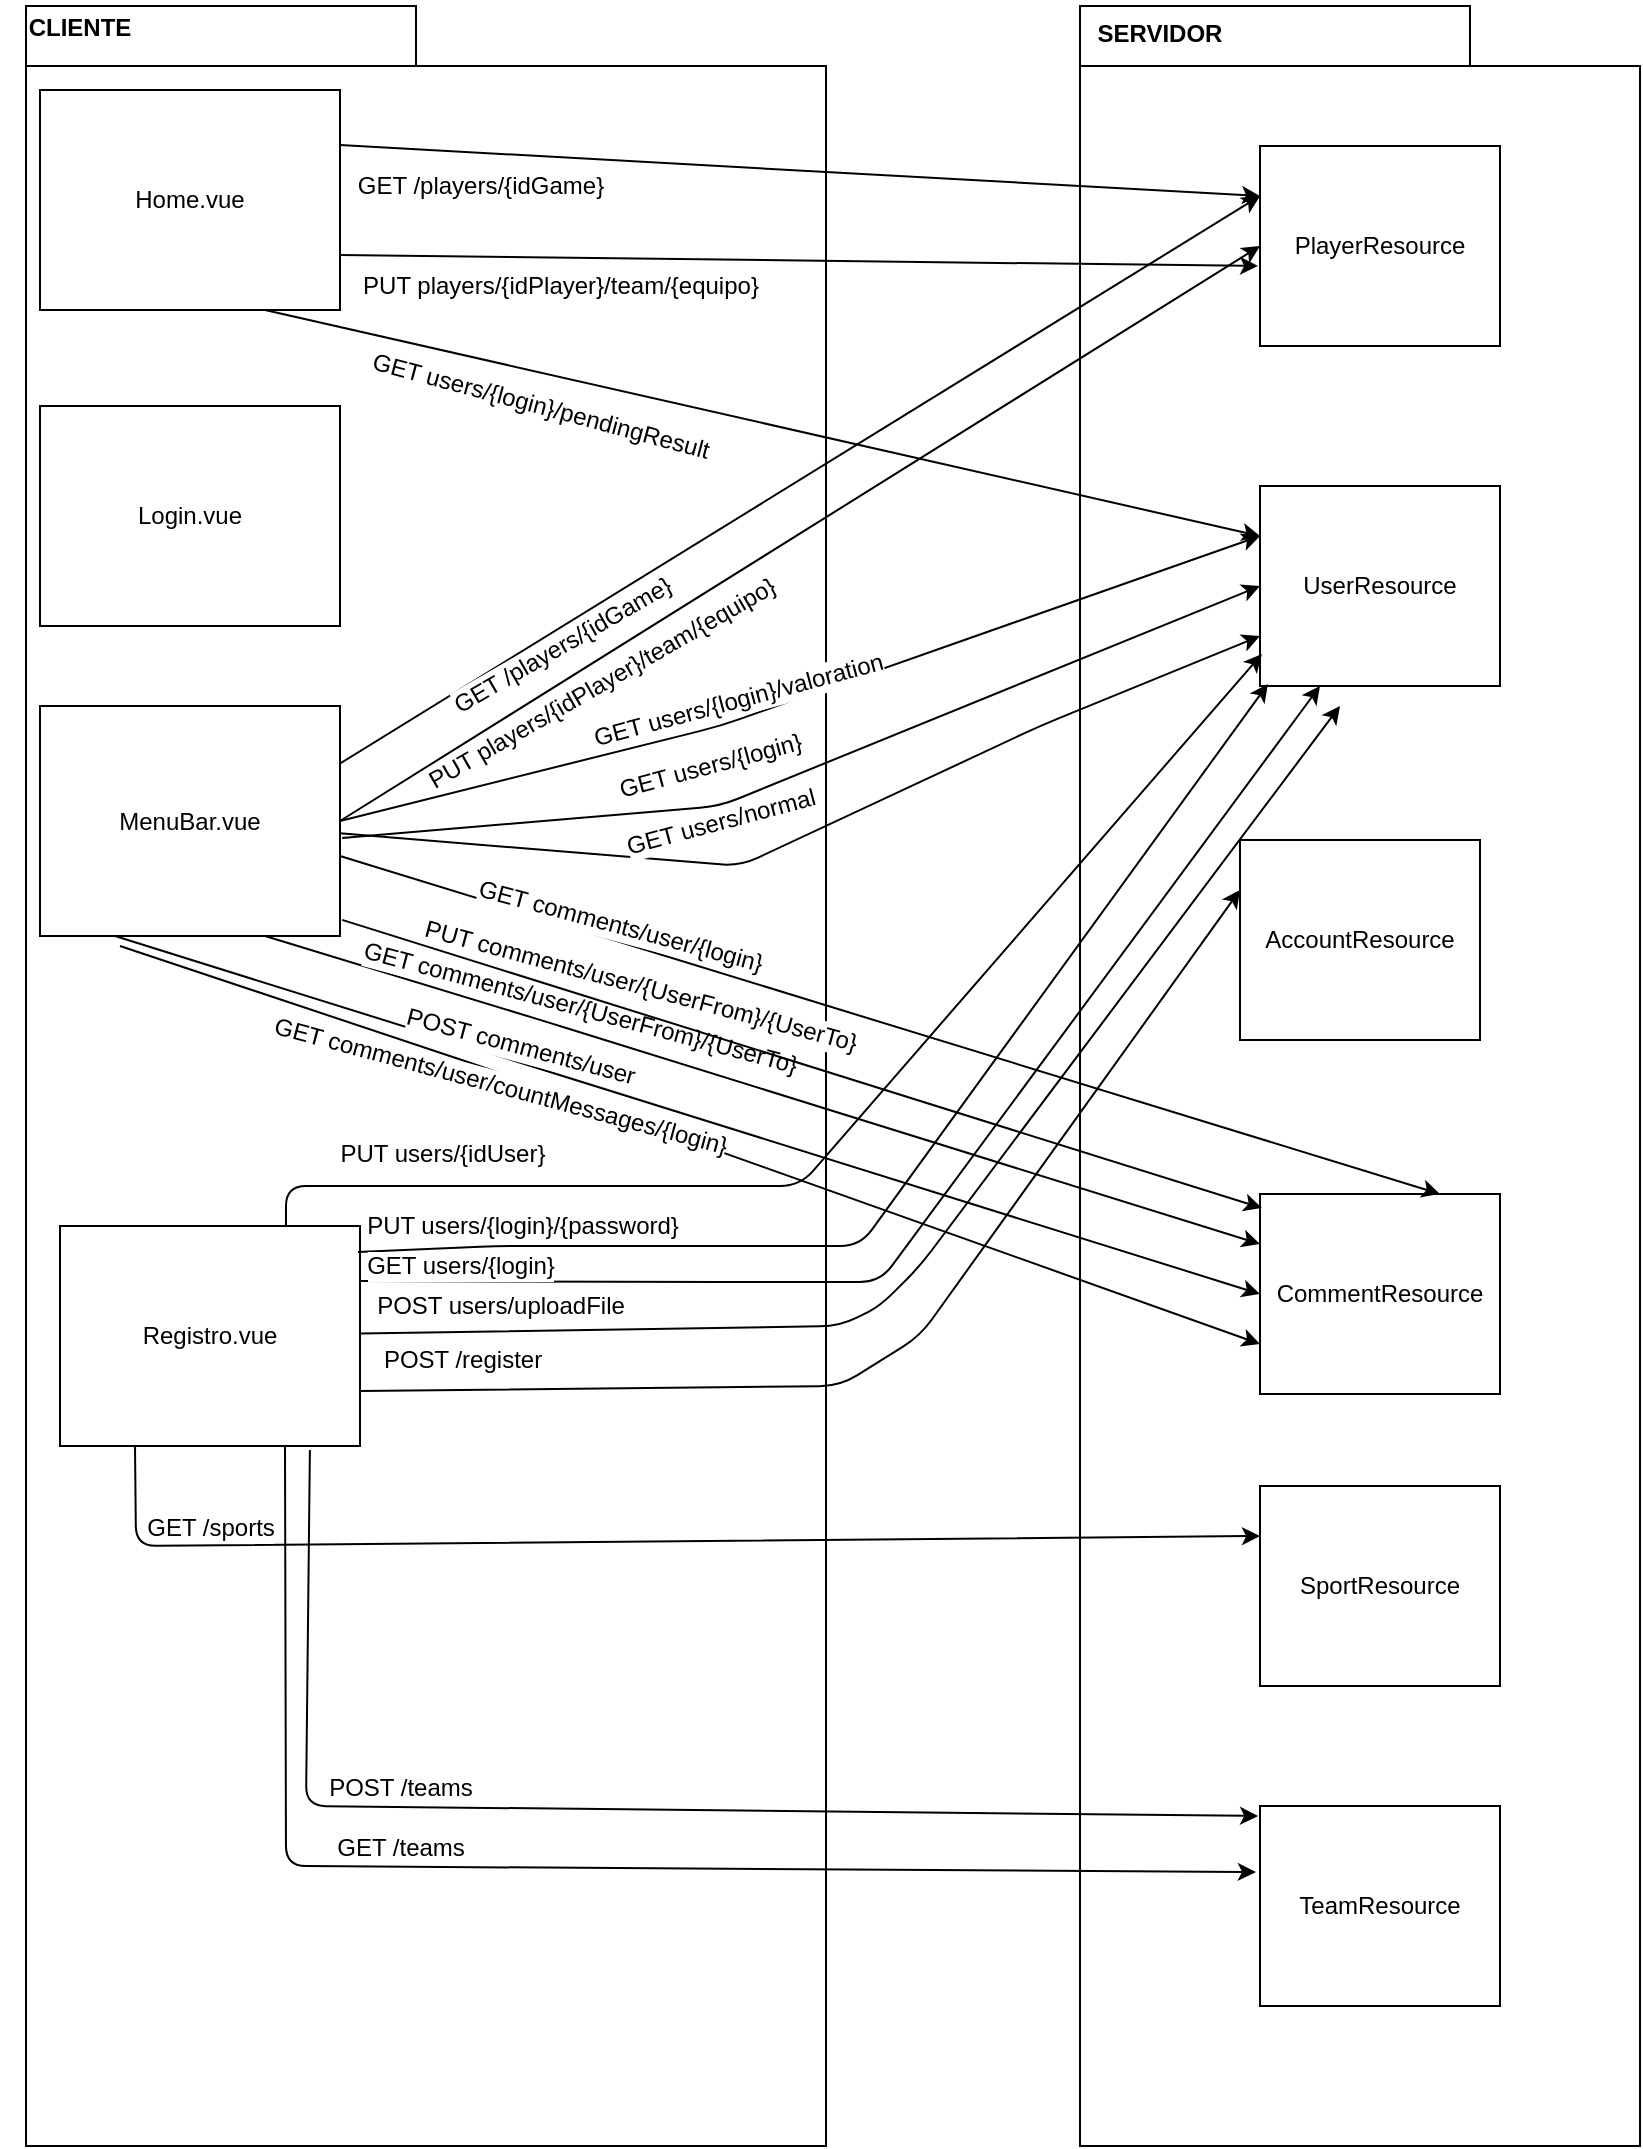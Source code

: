 <mxfile version="10.7.3" type="device"><diagram id="qDRfGwPWwqNrgD3D_uTH" name="Page-1"><mxGraphModel dx="918" dy="1701" grid="1" gridSize="10" guides="1" tooltips="1" connect="1" arrows="1" fold="1" page="1" pageScale="1" pageWidth="827" pageHeight="1169" math="0" shadow="0"><root><mxCell id="0"/><mxCell id="1" parent="0"/><mxCell id="4OftyYT4Xu0uSEjtU4bf-14" value="" style="shape=folder;fontStyle=1;spacingTop=10;tabWidth=195;tabHeight=30;tabPosition=left;html=1;gradientColor=none;" vertex="1" parent="1"><mxGeometry x="540" y="-10" width="280" height="1070" as="geometry"/></mxCell><mxCell id="4OftyYT4Xu0uSEjtU4bf-13" value="" style="shape=folder;fontStyle=1;spacingTop=10;tabWidth=195;tabHeight=30;tabPosition=left;html=1;gradientColor=none;" vertex="1" parent="1"><mxGeometry x="13" y="-10" width="400" height="1070" as="geometry"/></mxCell><mxCell id="4OftyYT4Xu0uSEjtU4bf-1" value="Home.vue" style="rounded=0;whiteSpace=wrap;html=1;" vertex="1" parent="1"><mxGeometry x="20" y="32" width="150" height="110" as="geometry"/></mxCell><mxCell id="4OftyYT4Xu0uSEjtU4bf-12" value="Login.vue" style="rounded=0;whiteSpace=wrap;html=1;" vertex="1" parent="1"><mxGeometry x="20" y="190" width="150" height="110" as="geometry"/></mxCell><mxCell id="4OftyYT4Xu0uSEjtU4bf-15" value="CLIENTE" style="text;align=center;fontStyle=1;verticalAlign=middle;spacingLeft=3;spacingRight=3;strokeColor=none;rotatable=0;points=[[0,0.5],[1,0.5]];portConstraint=eastwest;gradientColor=none;" vertex="1" parent="1"><mxGeometry y="-13" width="80" height="26" as="geometry"/></mxCell><mxCell id="4OftyYT4Xu0uSEjtU4bf-16" value="SERVIDOR" style="text;align=center;fontStyle=1;verticalAlign=middle;spacingLeft=3;spacingRight=3;strokeColor=none;rotatable=0;points=[[0,0.5],[1,0.5]];portConstraint=eastwest;gradientColor=none;" vertex="1" parent="1"><mxGeometry x="540" y="-10" width="80" height="26" as="geometry"/></mxCell><mxCell id="4OftyYT4Xu0uSEjtU4bf-37" style="edgeStyle=orthogonalEdgeStyle;rounded=0;orthogonalLoop=1;jettySize=auto;html=1;exitX=0.75;exitY=1;exitDx=0;exitDy=0;entryX=0.75;entryY=1;entryDx=0;entryDy=0;" edge="1" parent="1" source="4OftyYT4Xu0uSEjtU4bf-27" target="4OftyYT4Xu0uSEjtU4bf-27"><mxGeometry relative="1" as="geometry"><mxPoint x="110" y="415" as="targetPoint"/></mxGeometry></mxCell><mxCell id="4OftyYT4Xu0uSEjtU4bf-27" value="MenuBar.vue" style="rounded=0;whiteSpace=wrap;html=1;" vertex="1" parent="1"><mxGeometry x="20" y="340" width="150" height="115" as="geometry"/></mxCell><mxCell id="4OftyYT4Xu0uSEjtU4bf-54" value="Registro.vue" style="rounded=0;whiteSpace=wrap;html=1;" vertex="1" parent="1"><mxGeometry x="30" y="600" width="150" height="110" as="geometry"/></mxCell><mxCell id="4OftyYT4Xu0uSEjtU4bf-55" value="UserResource" style="rounded=0;whiteSpace=wrap;html=1;" vertex="1" parent="1"><mxGeometry x="630" y="230" width="120" height="100" as="geometry"/></mxCell><mxCell id="4OftyYT4Xu0uSEjtU4bf-65" value="CommentResource" style="rounded=0;whiteSpace=wrap;html=1;" vertex="1" parent="1"><mxGeometry x="630" y="584" width="120" height="100" as="geometry"/></mxCell><mxCell id="4OftyYT4Xu0uSEjtU4bf-73" value="PlayerResource" style="rounded=0;whiteSpace=wrap;html=1;" vertex="1" parent="1"><mxGeometry x="630" y="60" width="120" height="100" as="geometry"/></mxCell><mxCell id="4OftyYT4Xu0uSEjtU4bf-158" value="" style="endArrow=classic;html=1;entryX=0;entryY=0.25;entryDx=0;entryDy=0;exitX=1;exitY=0.25;exitDx=0;exitDy=0;" edge="1" parent="1" source="4OftyYT4Xu0uSEjtU4bf-1" target="4OftyYT4Xu0uSEjtU4bf-73"><mxGeometry width="50" height="50" relative="1" as="geometry"><mxPoint x="180" y="70" as="sourcePoint"/><mxPoint x="630" y="498" as="targetPoint"/><Array as="points"/></mxGeometry></mxCell><mxCell id="4OftyYT4Xu0uSEjtU4bf-159" value="GET /players/{idGame}" style="text;html=1;resizable=0;points=[];align=center;verticalAlign=middle;labelBackgroundColor=#ffffff;rotation=0;" vertex="1" connectable="0" parent="4OftyYT4Xu0uSEjtU4bf-158"><mxGeometry x="-0.91" y="-1" relative="1" as="geometry"><mxPoint x="49" y="18" as="offset"/></mxGeometry></mxCell><mxCell id="4OftyYT4Xu0uSEjtU4bf-182" value="" style="endArrow=classic;html=1;entryX=-0.008;entryY=0.6;entryDx=0;entryDy=0;exitX=1;exitY=0.75;exitDx=0;exitDy=0;entryPerimeter=0;" edge="1" parent="1" source="4OftyYT4Xu0uSEjtU4bf-1" target="4OftyYT4Xu0uSEjtU4bf-73"><mxGeometry width="50" height="50" relative="1" as="geometry"><mxPoint x="180" y="70" as="sourcePoint"/><mxPoint x="640" y="95" as="targetPoint"/><Array as="points"/></mxGeometry></mxCell><mxCell id="4OftyYT4Xu0uSEjtU4bf-183" value="PUT players/{idPlayer}/team/{equipo}&lt;br&gt;" style="text;html=1;resizable=0;points=[];align=center;verticalAlign=middle;labelBackgroundColor=#ffffff;rotation=0;" vertex="1" connectable="0" parent="4OftyYT4Xu0uSEjtU4bf-182"><mxGeometry x="-0.91" y="-1" relative="1" as="geometry"><mxPoint x="89" y="14" as="offset"/></mxGeometry></mxCell><mxCell id="4OftyYT4Xu0uSEjtU4bf-184" value="" style="endArrow=classic;html=1;entryX=0;entryY=0.25;entryDx=0;entryDy=0;exitX=0.75;exitY=1;exitDx=0;exitDy=0;" edge="1" parent="1" source="4OftyYT4Xu0uSEjtU4bf-1" target="4OftyYT4Xu0uSEjtU4bf-55"><mxGeometry width="50" height="50" relative="1" as="geometry"><mxPoint x="180" y="125" as="sourcePoint"/><mxPoint x="639" y="130" as="targetPoint"/><Array as="points"/></mxGeometry></mxCell><mxCell id="4OftyYT4Xu0uSEjtU4bf-185" value="GET users/{login}/pendingResult&lt;br&gt;" style="text;html=1;resizable=0;points=[];align=center;verticalAlign=middle;labelBackgroundColor=#ffffff;rotation=15;" vertex="1" connectable="0" parent="4OftyYT4Xu0uSEjtU4bf-184"><mxGeometry x="-0.91" y="-1" relative="1" as="geometry"><mxPoint x="115" y="42" as="offset"/></mxGeometry></mxCell><mxCell id="4OftyYT4Xu0uSEjtU4bf-186" value="" style="endArrow=classic;html=1;entryX=0;entryY=0.25;entryDx=0;entryDy=0;exitX=1;exitY=0.25;exitDx=0;exitDy=0;" edge="1" parent="1" source="4OftyYT4Xu0uSEjtU4bf-27" target="4OftyYT4Xu0uSEjtU4bf-73"><mxGeometry width="50" height="50" relative="1" as="geometry"><mxPoint x="180" y="70" as="sourcePoint"/><mxPoint x="640" y="95" as="targetPoint"/><Array as="points"/></mxGeometry></mxCell><mxCell id="4OftyYT4Xu0uSEjtU4bf-187" value="GET /players/{idGame}" style="text;html=1;resizable=0;points=[];align=center;verticalAlign=middle;labelBackgroundColor=#ffffff;rotation=-30;" vertex="1" connectable="0" parent="4OftyYT4Xu0uSEjtU4bf-186"><mxGeometry x="-0.91" y="-1" relative="1" as="geometry"><mxPoint x="89" y="-47" as="offset"/></mxGeometry></mxCell><mxCell id="4OftyYT4Xu0uSEjtU4bf-188" value="" style="endArrow=classic;html=1;entryX=0;entryY=0.5;entryDx=0;entryDy=0;exitX=1;exitY=0.5;exitDx=0;exitDy=0;" edge="1" parent="1" source="4OftyYT4Xu0uSEjtU4bf-27" target="4OftyYT4Xu0uSEjtU4bf-73"><mxGeometry width="50" height="50" relative="1" as="geometry"><mxPoint x="180" y="125" as="sourcePoint"/><mxPoint x="639" y="130" as="targetPoint"/><Array as="points"/></mxGeometry></mxCell><mxCell id="4OftyYT4Xu0uSEjtU4bf-189" value="PUT players/{idPlayer}/team/{equipo}&lt;br&gt;" style="text;html=1;resizable=0;points=[];align=center;verticalAlign=middle;labelBackgroundColor=#ffffff;rotation=-30;" vertex="1" connectable="0" parent="4OftyYT4Xu0uSEjtU4bf-188"><mxGeometry x="-0.91" y="-1" relative="1" as="geometry"><mxPoint x="109" y="-56" as="offset"/></mxGeometry></mxCell><mxCell id="4OftyYT4Xu0uSEjtU4bf-190" value="" style="endArrow=classic;html=1;entryX=0;entryY=0.25;entryDx=0;entryDy=0;exitX=0.75;exitY=1;exitDx=0;exitDy=0;" edge="1" parent="1" source="4OftyYT4Xu0uSEjtU4bf-27" target="4OftyYT4Xu0uSEjtU4bf-65"><mxGeometry width="50" height="50" relative="1" as="geometry"><mxPoint x="180" y="408" as="sourcePoint"/><mxPoint x="640" y="120" as="targetPoint"/><Array as="points"><mxPoint x="280" y="500"/></Array></mxGeometry></mxCell><mxCell id="4OftyYT4Xu0uSEjtU4bf-191" value="GET comments/user/{UserFrom}/{UserTo}&lt;br&gt;" style="text;html=1;resizable=0;points=[];align=center;verticalAlign=middle;labelBackgroundColor=#ffffff;rotation=15;" vertex="1" connectable="0" parent="4OftyYT4Xu0uSEjtU4bf-190"><mxGeometry x="-0.91" y="-1" relative="1" as="geometry"><mxPoint x="135.5" y="27.5" as="offset"/></mxGeometry></mxCell><mxCell id="4OftyYT4Xu0uSEjtU4bf-192" value="" style="endArrow=classic;html=1;entryX=0;entryY=0.5;entryDx=0;entryDy=0;exitX=0.25;exitY=1;exitDx=0;exitDy=0;" edge="1" parent="1" source="4OftyYT4Xu0uSEjtU4bf-27" target="4OftyYT4Xu0uSEjtU4bf-65"><mxGeometry width="50" height="50" relative="1" as="geometry"><mxPoint x="180" y="430.14" as="sourcePoint"/><mxPoint x="640" y="569" as="targetPoint"/><Array as="points"/></mxGeometry></mxCell><mxCell id="4OftyYT4Xu0uSEjtU4bf-193" value="POST comments/user&lt;br&gt;" style="text;html=1;resizable=0;points=[];align=center;verticalAlign=middle;labelBackgroundColor=#ffffff;rotation=15;" vertex="1" connectable="0" parent="4OftyYT4Xu0uSEjtU4bf-192"><mxGeometry x="-0.91" y="-1" relative="1" as="geometry"><mxPoint x="176.5" y="46" as="offset"/></mxGeometry></mxCell><mxCell id="4OftyYT4Xu0uSEjtU4bf-194" value="" style="endArrow=classic;html=1;entryX=0;entryY=0.5;entryDx=0;entryDy=0;exitX=1.007;exitY=0.574;exitDx=0;exitDy=0;exitPerimeter=0;" edge="1" parent="1" source="4OftyYT4Xu0uSEjtU4bf-27" target="4OftyYT4Xu0uSEjtU4bf-55"><mxGeometry width="50" height="50" relative="1" as="geometry"><mxPoint x="180" y="430.14" as="sourcePoint"/><mxPoint x="640" y="569" as="targetPoint"/><Array as="points"><mxPoint x="360" y="390"/></Array></mxGeometry></mxCell><mxCell id="4OftyYT4Xu0uSEjtU4bf-195" value="GET users/{login}&lt;br&gt;" style="text;html=1;resizable=0;points=[];align=center;verticalAlign=middle;labelBackgroundColor=#ffffff;rotation=-15;" vertex="1" connectable="0" parent="4OftyYT4Xu0uSEjtU4bf-194"><mxGeometry x="-0.91" y="-1" relative="1" as="geometry"><mxPoint x="162" y="-35" as="offset"/></mxGeometry></mxCell><mxCell id="4OftyYT4Xu0uSEjtU4bf-196" value="" style="endArrow=classic;html=1;entryX=0.75;entryY=0;entryDx=0;entryDy=0;exitX=1;exitY=0.652;exitDx=0;exitDy=0;exitPerimeter=0;" edge="1" parent="1" source="4OftyYT4Xu0uSEjtU4bf-27" target="4OftyYT4Xu0uSEjtU4bf-65"><mxGeometry width="50" height="50" relative="1" as="geometry"><mxPoint x="180" y="430.14" as="sourcePoint"/><mxPoint x="640" y="569" as="targetPoint"/><Array as="points"/></mxGeometry></mxCell><mxCell id="4OftyYT4Xu0uSEjtU4bf-197" value="PUT comments/user/{UserFrom}/{UserTo}&lt;br&gt;" style="text;html=1;resizable=0;points=[];align=center;verticalAlign=middle;labelBackgroundColor=#ffffff;rotation=15;" vertex="1" connectable="0" parent="4OftyYT4Xu0uSEjtU4bf-196"><mxGeometry x="-0.91" y="-1" relative="1" as="geometry"><mxPoint x="125.5" y="56.5" as="offset"/></mxGeometry></mxCell><mxCell id="4OftyYT4Xu0uSEjtU4bf-198" value="" style="endArrow=classic;html=1;entryX=0;entryY=0.75;entryDx=0;entryDy=0;" edge="1" parent="1" target="4OftyYT4Xu0uSEjtU4bf-65"><mxGeometry width="50" height="50" relative="1" as="geometry"><mxPoint x="60" y="460" as="sourcePoint"/><mxPoint x="640" y="594" as="targetPoint"/><Array as="points"><mxPoint x="240" y="520"/></Array></mxGeometry></mxCell><mxCell id="4OftyYT4Xu0uSEjtU4bf-199" value="GET comments/user/countMessages/{login}&lt;br&gt;" style="text;html=1;resizable=0;points=[];align=center;verticalAlign=middle;labelBackgroundColor=#ffffff;rotation=15;" vertex="1" connectable="0" parent="4OftyYT4Xu0uSEjtU4bf-198"><mxGeometry x="-0.91" y="-1" relative="1" as="geometry"><mxPoint x="164.5" y="60.5" as="offset"/></mxGeometry></mxCell><mxCell id="4OftyYT4Xu0uSEjtU4bf-200" value="" style="endArrow=classic;html=1;entryX=0.008;entryY=0.07;entryDx=0;entryDy=0;entryPerimeter=0;exitX=1.007;exitY=0.93;exitDx=0;exitDy=0;exitPerimeter=0;" edge="1" parent="1" source="4OftyYT4Xu0uSEjtU4bf-27" target="4OftyYT4Xu0uSEjtU4bf-65"><mxGeometry width="50" height="50" relative="1" as="geometry"><mxPoint x="180" y="425" as="sourcePoint"/><mxPoint x="700" y="544" as="targetPoint"/><Array as="points"/></mxGeometry></mxCell><mxCell id="4OftyYT4Xu0uSEjtU4bf-201" value="GET comments/user/{login}&lt;br&gt;" style="text;html=1;resizable=0;points=[];align=center;verticalAlign=middle;labelBackgroundColor=#ffffff;rotation=15;" vertex="1" connectable="0" parent="4OftyYT4Xu0uSEjtU4bf-200"><mxGeometry x="-0.91" y="-1" relative="1" as="geometry"><mxPoint x="118.5" y="-4.5" as="offset"/></mxGeometry></mxCell><mxCell id="4OftyYT4Xu0uSEjtU4bf-202" value="" style="endArrow=classic;html=1;entryX=0;entryY=0.25;entryDx=0;entryDy=0;exitX=1;exitY=0.5;exitDx=0;exitDy=0;" edge="1" parent="1" source="4OftyYT4Xu0uSEjtU4bf-27" target="4OftyYT4Xu0uSEjtU4bf-55"><mxGeometry width="50" height="50" relative="1" as="geometry"><mxPoint x="181" y="416" as="sourcePoint"/><mxPoint x="640" y="440" as="targetPoint"/><Array as="points"><mxPoint x="360" y="350"/></Array></mxGeometry></mxCell><mxCell id="4OftyYT4Xu0uSEjtU4bf-203" value="GET users/{login}/valoration&lt;br&gt;" style="text;html=1;resizable=0;points=[];align=center;verticalAlign=middle;labelBackgroundColor=#ffffff;rotation=-15;" vertex="1" connectable="0" parent="4OftyYT4Xu0uSEjtU4bf-202"><mxGeometry x="-0.91" y="-1" relative="1" as="geometry"><mxPoint x="178" y="-56" as="offset"/></mxGeometry></mxCell><mxCell id="4OftyYT4Xu0uSEjtU4bf-204" value="" style="endArrow=classic;html=1;entryX=0;entryY=0.75;entryDx=0;entryDy=0;" edge="1" parent="1" source="4OftyYT4Xu0uSEjtU4bf-27" target="4OftyYT4Xu0uSEjtU4bf-55"><mxGeometry width="50" height="50" relative="1" as="geometry"><mxPoint x="181" y="416" as="sourcePoint"/><mxPoint x="640" y="440" as="targetPoint"/><Array as="points"><mxPoint x="370" y="420"/><mxPoint x="520" y="350"/></Array></mxGeometry></mxCell><mxCell id="4OftyYT4Xu0uSEjtU4bf-205" value="GET users/normal&lt;br&gt;" style="text;html=1;resizable=0;points=[];align=center;verticalAlign=middle;labelBackgroundColor=#ffffff;rotation=-15;" vertex="1" connectable="0" parent="4OftyYT4Xu0uSEjtU4bf-204"><mxGeometry x="-0.91" y="-1" relative="1" as="geometry"><mxPoint x="168" y="-9" as="offset"/></mxGeometry></mxCell><mxCell id="4OftyYT4Xu0uSEjtU4bf-206" value="" style="endArrow=classic;html=1;entryX=0.25;entryY=1;entryDx=0;entryDy=0;exitX=1;exitY=0.25;exitDx=0;exitDy=0;" edge="1" parent="1" source="4OftyYT4Xu0uSEjtU4bf-54" target="4OftyYT4Xu0uSEjtU4bf-55"><mxGeometry width="50" height="50" relative="1" as="geometry"><mxPoint x="181" y="416" as="sourcePoint"/><mxPoint x="640" y="440" as="targetPoint"/><Array as="points"><mxPoint x="370" y="628"/><mxPoint x="440" y="628"/></Array></mxGeometry></mxCell><mxCell id="4OftyYT4Xu0uSEjtU4bf-207" value="PUT users/{login}/{password}&lt;br&gt;" style="text;html=1;resizable=0;points=[];align=center;verticalAlign=middle;labelBackgroundColor=#ffffff;rotation=0;" vertex="1" connectable="0" parent="4OftyYT4Xu0uSEjtU4bf-206"><mxGeometry x="-0.91" y="-1" relative="1" as="geometry"><mxPoint x="52" y="-29" as="offset"/></mxGeometry></mxCell><mxCell id="4OftyYT4Xu0uSEjtU4bf-208" value="AccountResource" style="rounded=0;whiteSpace=wrap;html=1;" vertex="1" parent="1"><mxGeometry x="620" y="407" width="120" height="100" as="geometry"/></mxCell><mxCell id="4OftyYT4Xu0uSEjtU4bf-209" value="" style="endArrow=classic;html=1;entryX=0;entryY=0.25;entryDx=0;entryDy=0;exitX=1;exitY=0.75;exitDx=0;exitDy=0;" edge="1" parent="1" source="4OftyYT4Xu0uSEjtU4bf-54" target="4OftyYT4Xu0uSEjtU4bf-208"><mxGeometry width="50" height="50" relative="1" as="geometry"><mxPoint x="190" y="638" as="sourcePoint"/><mxPoint x="670" y="340" as="targetPoint"/><Array as="points"><mxPoint x="420" y="680"/><mxPoint x="460" y="655"/></Array></mxGeometry></mxCell><mxCell id="4OftyYT4Xu0uSEjtU4bf-210" value="POST /register&lt;br&gt;" style="text;html=1;resizable=0;points=[];align=center;verticalAlign=middle;labelBackgroundColor=#ffffff;rotation=0;" vertex="1" connectable="0" parent="4OftyYT4Xu0uSEjtU4bf-209"><mxGeometry x="-0.91" y="-1" relative="1" as="geometry"><mxPoint x="25" y="-16" as="offset"/></mxGeometry></mxCell><mxCell id="4OftyYT4Xu0uSEjtU4bf-211" value="" style="endArrow=classic;html=1;entryX=0.008;entryY=0.84;entryDx=0;entryDy=0;entryPerimeter=0;" edge="1" parent="1" target="4OftyYT4Xu0uSEjtU4bf-55"><mxGeometry width="50" height="50" relative="1" as="geometry"><mxPoint x="143" y="600" as="sourcePoint"/><mxPoint x="670" y="340" as="targetPoint"/><Array as="points"><mxPoint x="143" y="580"/><mxPoint x="400" y="580"/></Array></mxGeometry></mxCell><mxCell id="4OftyYT4Xu0uSEjtU4bf-212" value="PUT users/{idUser}&lt;br&gt;" style="text;html=1;resizable=0;points=[];align=center;verticalAlign=middle;labelBackgroundColor=#ffffff;rotation=0;" vertex="1" connectable="0" parent="4OftyYT4Xu0uSEjtU4bf-211"><mxGeometry x="-0.91" y="-1" relative="1" as="geometry"><mxPoint x="69" y="-17" as="offset"/></mxGeometry></mxCell><mxCell id="4OftyYT4Xu0uSEjtU4bf-213" value="" style="endArrow=classic;html=1;entryX=0.25;entryY=1;entryDx=0;entryDy=0;" edge="1" parent="1" source="4OftyYT4Xu0uSEjtU4bf-54"><mxGeometry width="50" height="50" relative="1" as="geometry"><mxPoint x="190" y="638" as="sourcePoint"/><mxPoint x="670" y="340" as="targetPoint"/><Array as="points"><mxPoint x="420" y="650"/><mxPoint x="440" y="640"/><mxPoint x="460" y="620"/></Array></mxGeometry></mxCell><mxCell id="4OftyYT4Xu0uSEjtU4bf-214" value="POST users/uploadFile&lt;br&gt;" style="text;html=1;resizable=0;points=[];align=center;verticalAlign=middle;labelBackgroundColor=#ffffff;rotation=0;" vertex="1" connectable="0" parent="4OftyYT4Xu0uSEjtU4bf-213"><mxGeometry x="-0.91" y="-1" relative="1" as="geometry"><mxPoint x="41" y="-14.5" as="offset"/></mxGeometry></mxCell><mxCell id="4OftyYT4Xu0uSEjtU4bf-215" value="SportResource" style="rounded=0;whiteSpace=wrap;html=1;" vertex="1" parent="1"><mxGeometry x="630" y="730" width="120" height="100" as="geometry"/></mxCell><mxCell id="4OftyYT4Xu0uSEjtU4bf-216" value="" style="endArrow=classic;html=1;entryX=0;entryY=0.25;entryDx=0;entryDy=0;exitX=0.25;exitY=1;exitDx=0;exitDy=0;" edge="1" parent="1" source="4OftyYT4Xu0uSEjtU4bf-54" target="4OftyYT4Xu0uSEjtU4bf-215"><mxGeometry width="50" height="50" relative="1" as="geometry"><mxPoint x="190" y="693" as="sourcePoint"/><mxPoint x="630" y="442" as="targetPoint"/><Array as="points"><mxPoint x="68" y="760"/></Array></mxGeometry></mxCell><mxCell id="4OftyYT4Xu0uSEjtU4bf-217" value="GET /sports&lt;br&gt;" style="text;html=1;resizable=0;points=[];align=center;verticalAlign=middle;labelBackgroundColor=#ffffff;rotation=0;" vertex="1" connectable="0" parent="4OftyYT4Xu0uSEjtU4bf-216"><mxGeometry x="-0.91" y="-1" relative="1" as="geometry"><mxPoint x="38" y="13" as="offset"/></mxGeometry></mxCell><mxCell id="4OftyYT4Xu0uSEjtU4bf-218" value="TeamResource" style="rounded=0;whiteSpace=wrap;html=1;" vertex="1" parent="1"><mxGeometry x="630" y="890" width="120" height="100" as="geometry"/></mxCell><mxCell id="4OftyYT4Xu0uSEjtU4bf-219" value="" style="endArrow=classic;html=1;entryX=-0.017;entryY=0.33;entryDx=0;entryDy=0;exitX=0.75;exitY=1;exitDx=0;exitDy=0;entryPerimeter=0;" edge="1" parent="1" source="4OftyYT4Xu0uSEjtU4bf-54" target="4OftyYT4Xu0uSEjtU4bf-218"><mxGeometry width="50" height="50" relative="1" as="geometry"><mxPoint x="78" y="730" as="sourcePoint"/><mxPoint x="640" y="765" as="targetPoint"/><Array as="points"><mxPoint x="143" y="920"/></Array></mxGeometry></mxCell><mxCell id="4OftyYT4Xu0uSEjtU4bf-220" value="GET /teams&lt;br&gt;" style="text;html=1;resizable=0;points=[];align=center;verticalAlign=middle;labelBackgroundColor=#ffffff;rotation=0;" vertex="1" connectable="0" parent="4OftyYT4Xu0uSEjtU4bf-219"><mxGeometry x="-0.91" y="-1" relative="1" as="geometry"><mxPoint x="58" y="169" as="offset"/></mxGeometry></mxCell><mxCell id="4OftyYT4Xu0uSEjtU4bf-221" value="" style="endArrow=classic;html=1;entryX=-0.008;entryY=0.05;entryDx=0;entryDy=0;exitX=0.833;exitY=1.018;exitDx=0;exitDy=0;exitPerimeter=0;entryPerimeter=0;" edge="1" parent="1" source="4OftyYT4Xu0uSEjtU4bf-54" target="4OftyYT4Xu0uSEjtU4bf-218"><mxGeometry width="50" height="50" relative="1" as="geometry"><mxPoint x="153" y="720" as="sourcePoint"/><mxPoint x="640" y="925" as="targetPoint"/><Array as="points"><mxPoint x="153" y="890"/></Array></mxGeometry></mxCell><mxCell id="4OftyYT4Xu0uSEjtU4bf-222" value="POST /teams&lt;br&gt;" style="text;html=1;resizable=0;points=[];align=center;verticalAlign=middle;labelBackgroundColor=#ffffff;rotation=0;" vertex="1" connectable="0" parent="4OftyYT4Xu0uSEjtU4bf-221"><mxGeometry x="-0.91" y="-1" relative="1" as="geometry"><mxPoint x="46.5" y="139" as="offset"/></mxGeometry></mxCell><mxCell id="4OftyYT4Xu0uSEjtU4bf-223" value="" style="endArrow=classic;html=1;entryX=0.033;entryY=0.99;entryDx=0;entryDy=0;entryPerimeter=0;exitX=0.993;exitY=0.118;exitDx=0;exitDy=0;exitPerimeter=0;" edge="1" parent="1" source="4OftyYT4Xu0uSEjtU4bf-54" target="4OftyYT4Xu0uSEjtU4bf-55"><mxGeometry width="50" height="50" relative="1" as="geometry"><mxPoint x="190" y="638" as="sourcePoint"/><mxPoint x="670" y="340" as="targetPoint"/><Array as="points"><mxPoint x="250" y="610"/><mxPoint x="430" y="610"/></Array></mxGeometry></mxCell><mxCell id="4OftyYT4Xu0uSEjtU4bf-224" value="GET users/{login}&lt;br&gt;" style="text;html=1;resizable=0;points=[];align=center;verticalAlign=middle;labelBackgroundColor=#ffffff;rotation=0;" vertex="1" connectable="0" parent="4OftyYT4Xu0uSEjtU4bf-223"><mxGeometry x="-0.91" y="-1" relative="1" as="geometry"><mxPoint x="24" y="6.5" as="offset"/></mxGeometry></mxCell></root></mxGraphModel></diagram></mxfile>